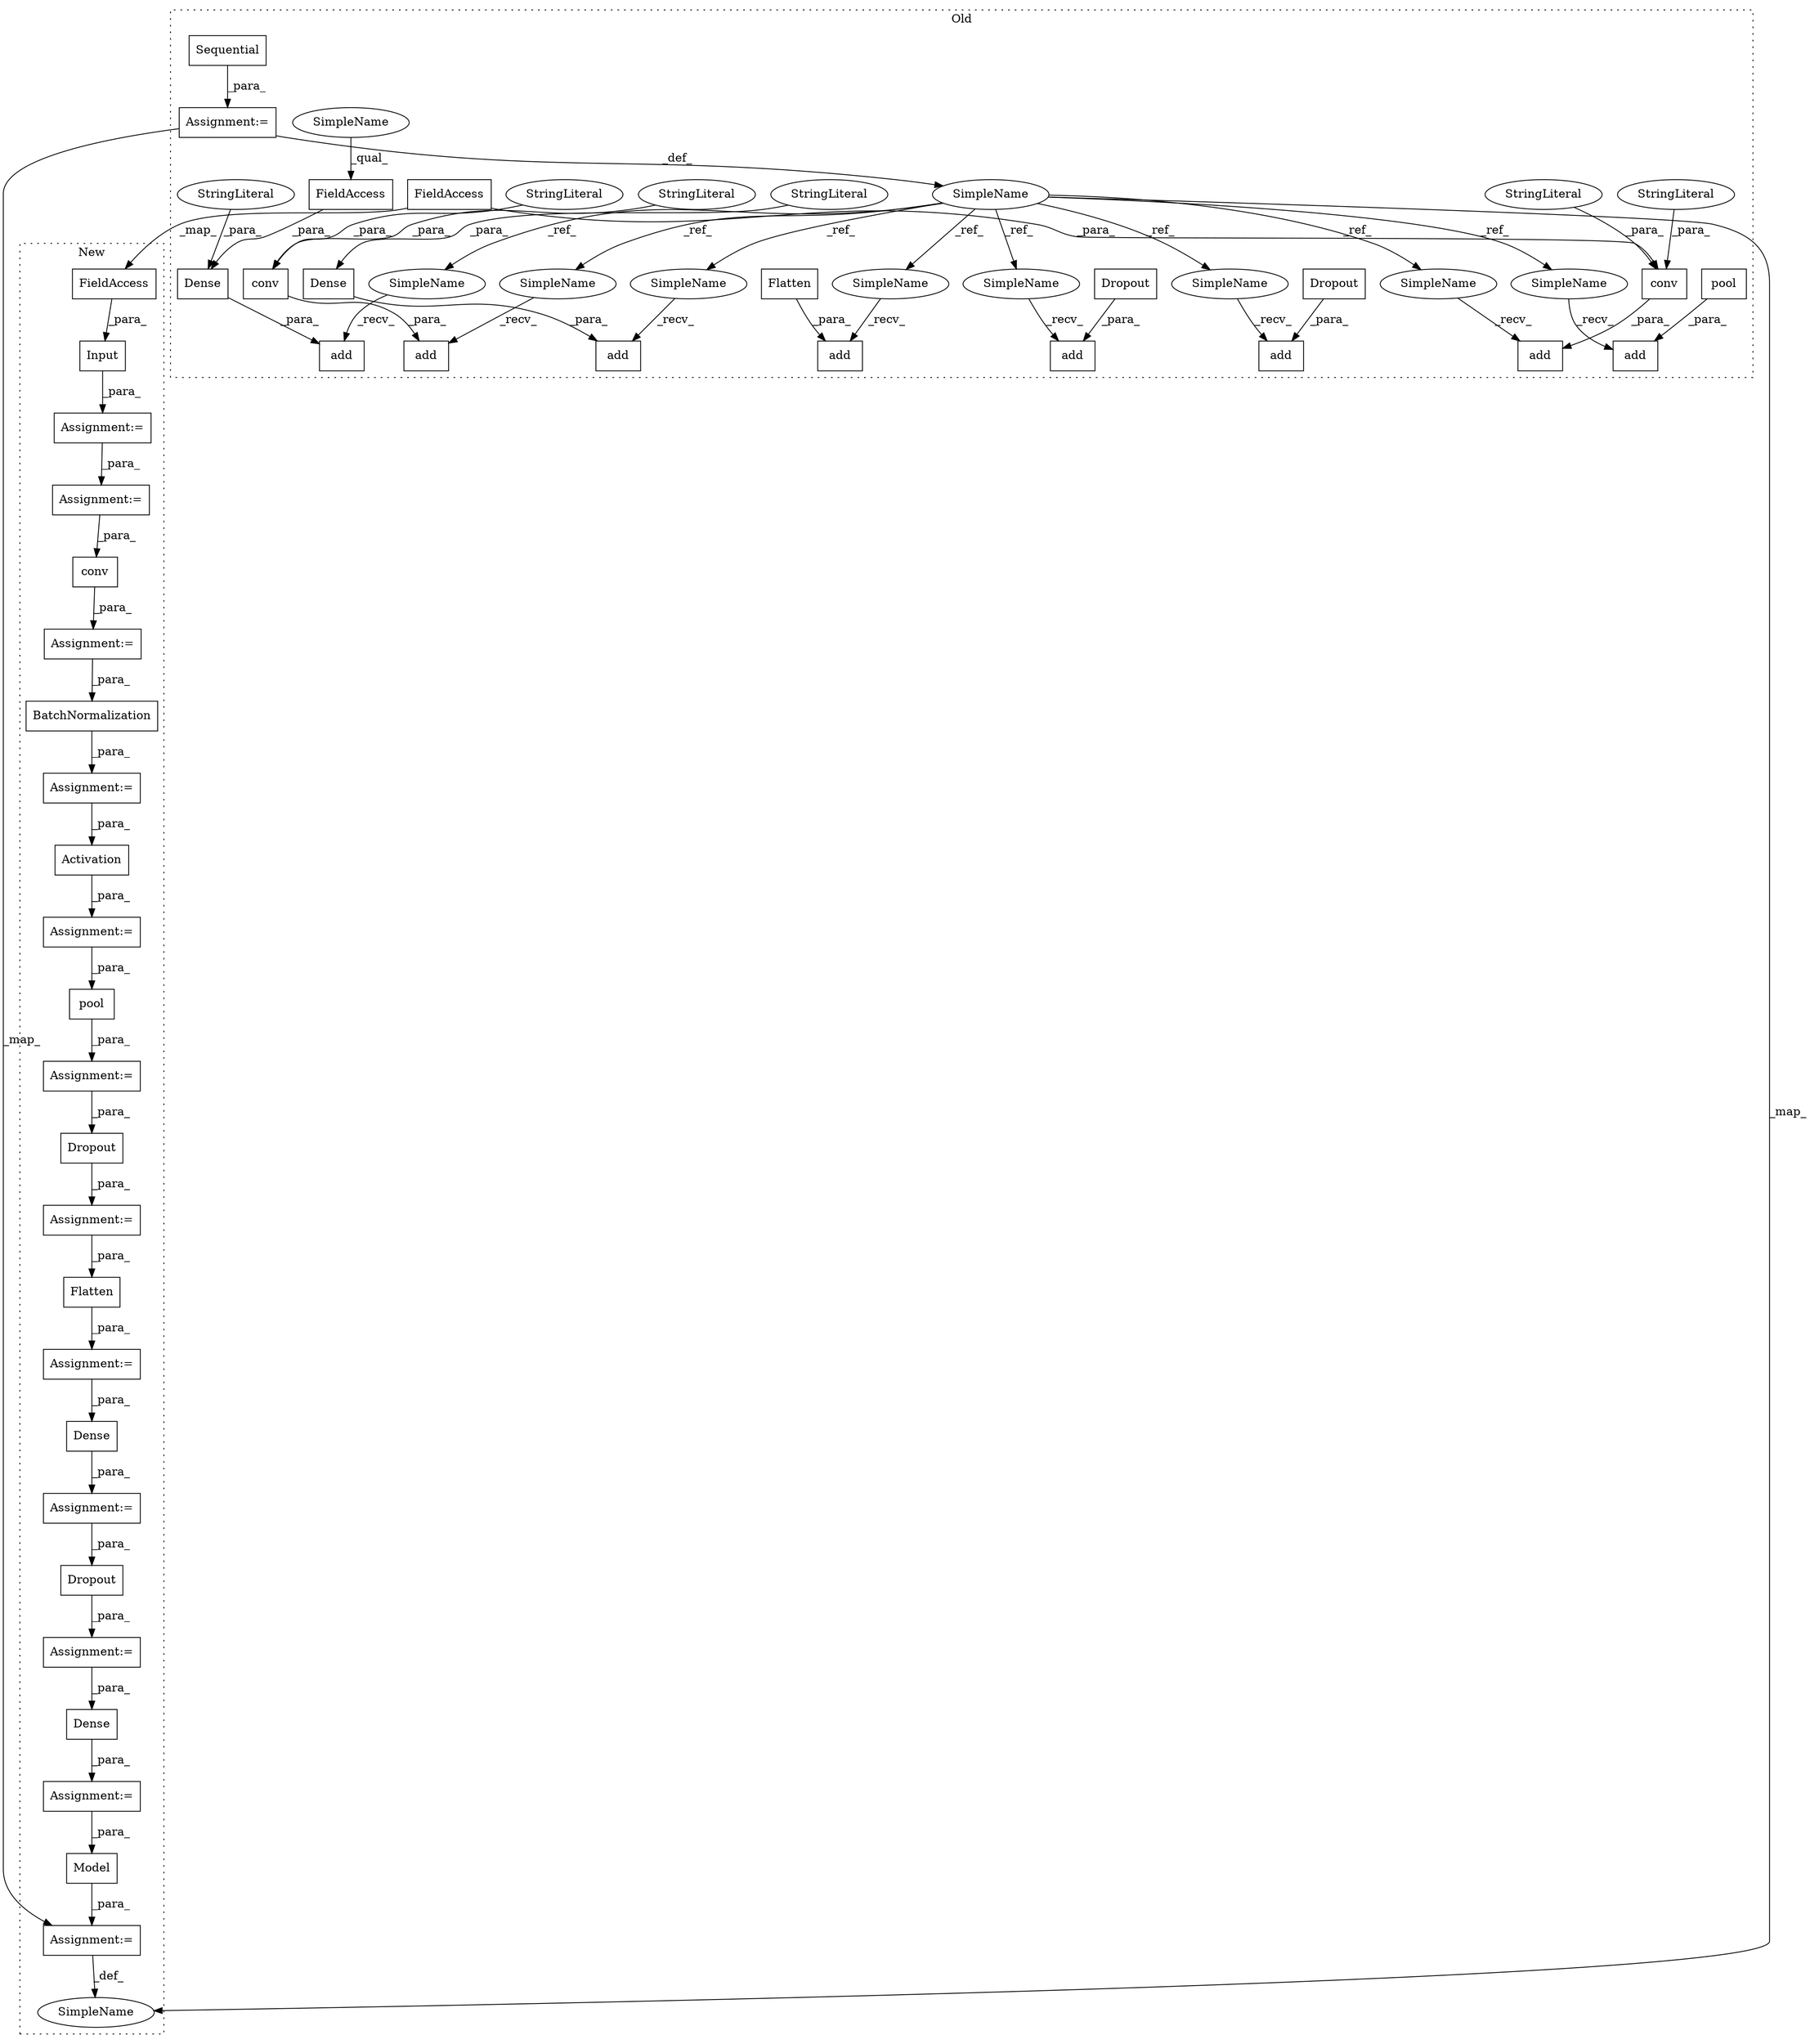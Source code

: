 digraph G {
subgraph cluster0 {
1 [label="Sequential" a="32" s="1761" l="12" shape="box"];
5 [label="add" a="32" s="2108,2129" l="4,1" shape="box"];
7 [label="Dense" a="32" s="2112,2128" l="6,1" shape="box"];
9 [label="add" a="32" s="2011,2039" l="4,1" shape="box"];
10 [label="StringLiteral" a="45" s="2122" l="6" shape="ellipse"];
11 [label="add" a="32" s="2142,2158" l="4,1" shape="box"];
15 [label="SimpleName" a="42" s="1755" l="5" shape="ellipse"];
17 [label="Dropout" a="32" s="2146,2157" l="8,1" shape="box"];
18 [label="add" a="32" s="2052,2069" l="4,1" shape="box"];
19 [label="Dropout" a="32" s="2056,2068" l="8,1" shape="box"];
20 [label="add" a="32" s="2082,2095" l="4,1" shape="box"];
21 [label="Flatten" a="32" s="2086" l="9" shape="box"];
22 [label="add" a="32" s="1878,1940" l="4,1" shape="box"];
29 [label="Assignment:=" a="7" s="1760" l="1" shape="box"];
31 [label="add" a="32" s="2171,2206" l="4,1" shape="box"];
32 [label="pool" a="32" s="2015,2038" l="5,1" shape="box"];
33 [label="add" a="32" s="1953,1998" l="4,1" shape="box"];
34 [label="Dense" a="32" s="2175,2205" l="6,1" shape="box"];
35 [label="StringLiteral" a="45" s="2196" l="9" shape="ellipse"];
37 [label="FieldAccess" a="22" s="2181" l="14" shape="box"];
38 [label="FieldAccess" a="22" s="1923" l="16" shape="box"];
40 [label="conv" a="32" s="1882,1939" l="5,1" shape="box"];
41 [label="StringLiteral" a="45" s="1916" l="6" shape="ellipse"];
42 [label="StringLiteral" a="45" s="1909" l="6" shape="ellipse"];
44 [label="conv" a="32" s="1957,1997" l="5,1" shape="box"];
45 [label="StringLiteral" a="45" s="1984" l="6" shape="ellipse"];
46 [label="StringLiteral" a="45" s="1991" l="6" shape="ellipse"];
53 [label="SimpleName" a="42" s="2102" l="5" shape="ellipse"];
54 [label="SimpleName" a="42" s="2165" l="5" shape="ellipse"];
55 [label="SimpleName" a="42" s="2136" l="5" shape="ellipse"];
56 [label="SimpleName" a="42" s="2076" l="5" shape="ellipse"];
57 [label="SimpleName" a="42" s="2046" l="5" shape="ellipse"];
58 [label="SimpleName" a="42" s="1947" l="5" shape="ellipse"];
59 [label="SimpleName" a="42" s="1872" l="5" shape="ellipse"];
60 [label="SimpleName" a="42" s="2005" l="5" shape="ellipse"];
61 [label="SimpleName" a="42" s="2181" l="4" shape="ellipse"];
label = "Old";
style="dotted";
}
subgraph cluster1 {
2 [label="Model" a="32" s="2571,2603" l="6,1" shape="box"];
3 [label="Assignment:=" a="7" s="2151" l="1" shape="box"];
4 [label="Assignment:=" a="7" s="2538" l="1" shape="box"];
6 [label="Input" a="32" s="2018,2040" l="6,1" shape="box"];
8 [label="Dense" a="32" s="2457,2476" l="6,1" shape="box"];
12 [label="Assignment:=" a="7" s="2333" l="1" shape="box"];
13 [label="Assignment:=" a="7" s="2372" l="1" shape="box"];
14 [label="Dropout" a="32" s="2373,2394" l="8,1" shape="box"];
16 [label="SimpleName" a="42" s="2565" l="5" shape="ellipse"];
23 [label="Assignment:=" a="7" s="2414" l="1" shape="box"];
24 [label="Assignment:=" a="7" s="2456" l="1" shape="box"];
25 [label="Assignment:=" a="7" s="2235" l="1" shape="box"];
26 [label="BatchNormalization" a="32" s="2236,2268" l="19,1" shape="box"];
27 [label="pool" a="32" s="2334,2352" l="5,1" shape="box"];
28 [label="Flatten" a="32" s="2415,2436" l="8,1" shape="box"];
30 [label="Assignment:=" a="7" s="2570" l="1" shape="box"];
36 [label="Dense" a="32" s="2539,2558" l="6,1" shape="box"];
39 [label="FieldAccess" a="22" s="2024" l="16" shape="box"];
43 [label="conv" a="32" s="2197,2215" l="5,1" shape="box"];
47 [label="Assignment:=" a="7" s="2496" l="1" shape="box"];
48 [label="Assignment:=" a="7" s="2060" l="1" shape="box"];
49 [label="Assignment:=" a="7" s="2288" l="1" shape="box"];
50 [label="Activation" a="32" s="2289,2313" l="11,1" shape="box"];
51 [label="Assignment:=" a="7" s="2196" l="1" shape="box"];
52 [label="Dropout" a="32" s="2497,2518" l="8,1" shape="box"];
label = "New";
style="dotted";
}
1 -> 29 [label="_para_"];
2 -> 30 [label="_para_"];
3 -> 43 [label="_para_"];
4 -> 2 [label="_para_"];
6 -> 48 [label="_para_"];
7 -> 5 [label="_para_"];
8 -> 24 [label="_para_"];
10 -> 7 [label="_para_"];
12 -> 14 [label="_para_"];
13 -> 28 [label="_para_"];
14 -> 13 [label="_para_"];
15 -> 54 [label="_ref_"];
15 -> 53 [label="_ref_"];
15 -> 58 [label="_ref_"];
15 -> 56 [label="_ref_"];
15 -> 59 [label="_ref_"];
15 -> 16 [label="_map_"];
15 -> 60 [label="_ref_"];
15 -> 55 [label="_ref_"];
15 -> 57 [label="_ref_"];
17 -> 11 [label="_para_"];
19 -> 18 [label="_para_"];
21 -> 20 [label="_para_"];
23 -> 8 [label="_para_"];
24 -> 52 [label="_para_"];
25 -> 50 [label="_para_"];
26 -> 25 [label="_para_"];
27 -> 12 [label="_para_"];
28 -> 23 [label="_para_"];
29 -> 30 [label="_map_"];
29 -> 15 [label="_def_"];
30 -> 16 [label="_def_"];
32 -> 9 [label="_para_"];
34 -> 31 [label="_para_"];
35 -> 34 [label="_para_"];
36 -> 4 [label="_para_"];
37 -> 34 [label="_para_"];
38 -> 40 [label="_para_"];
38 -> 39 [label="_map_"];
39 -> 6 [label="_para_"];
40 -> 22 [label="_para_"];
41 -> 40 [label="_para_"];
42 -> 40 [label="_para_"];
43 -> 51 [label="_para_"];
44 -> 33 [label="_para_"];
45 -> 44 [label="_para_"];
46 -> 44 [label="_para_"];
47 -> 36 [label="_para_"];
48 -> 3 [label="_para_"];
49 -> 27 [label="_para_"];
50 -> 49 [label="_para_"];
51 -> 26 [label="_para_"];
52 -> 47 [label="_para_"];
53 -> 5 [label="_recv_"];
54 -> 31 [label="_recv_"];
55 -> 11 [label="_recv_"];
56 -> 20 [label="_recv_"];
57 -> 18 [label="_recv_"];
58 -> 33 [label="_recv_"];
59 -> 22 [label="_recv_"];
60 -> 9 [label="_recv_"];
61 -> 37 [label="_qual_"];
}